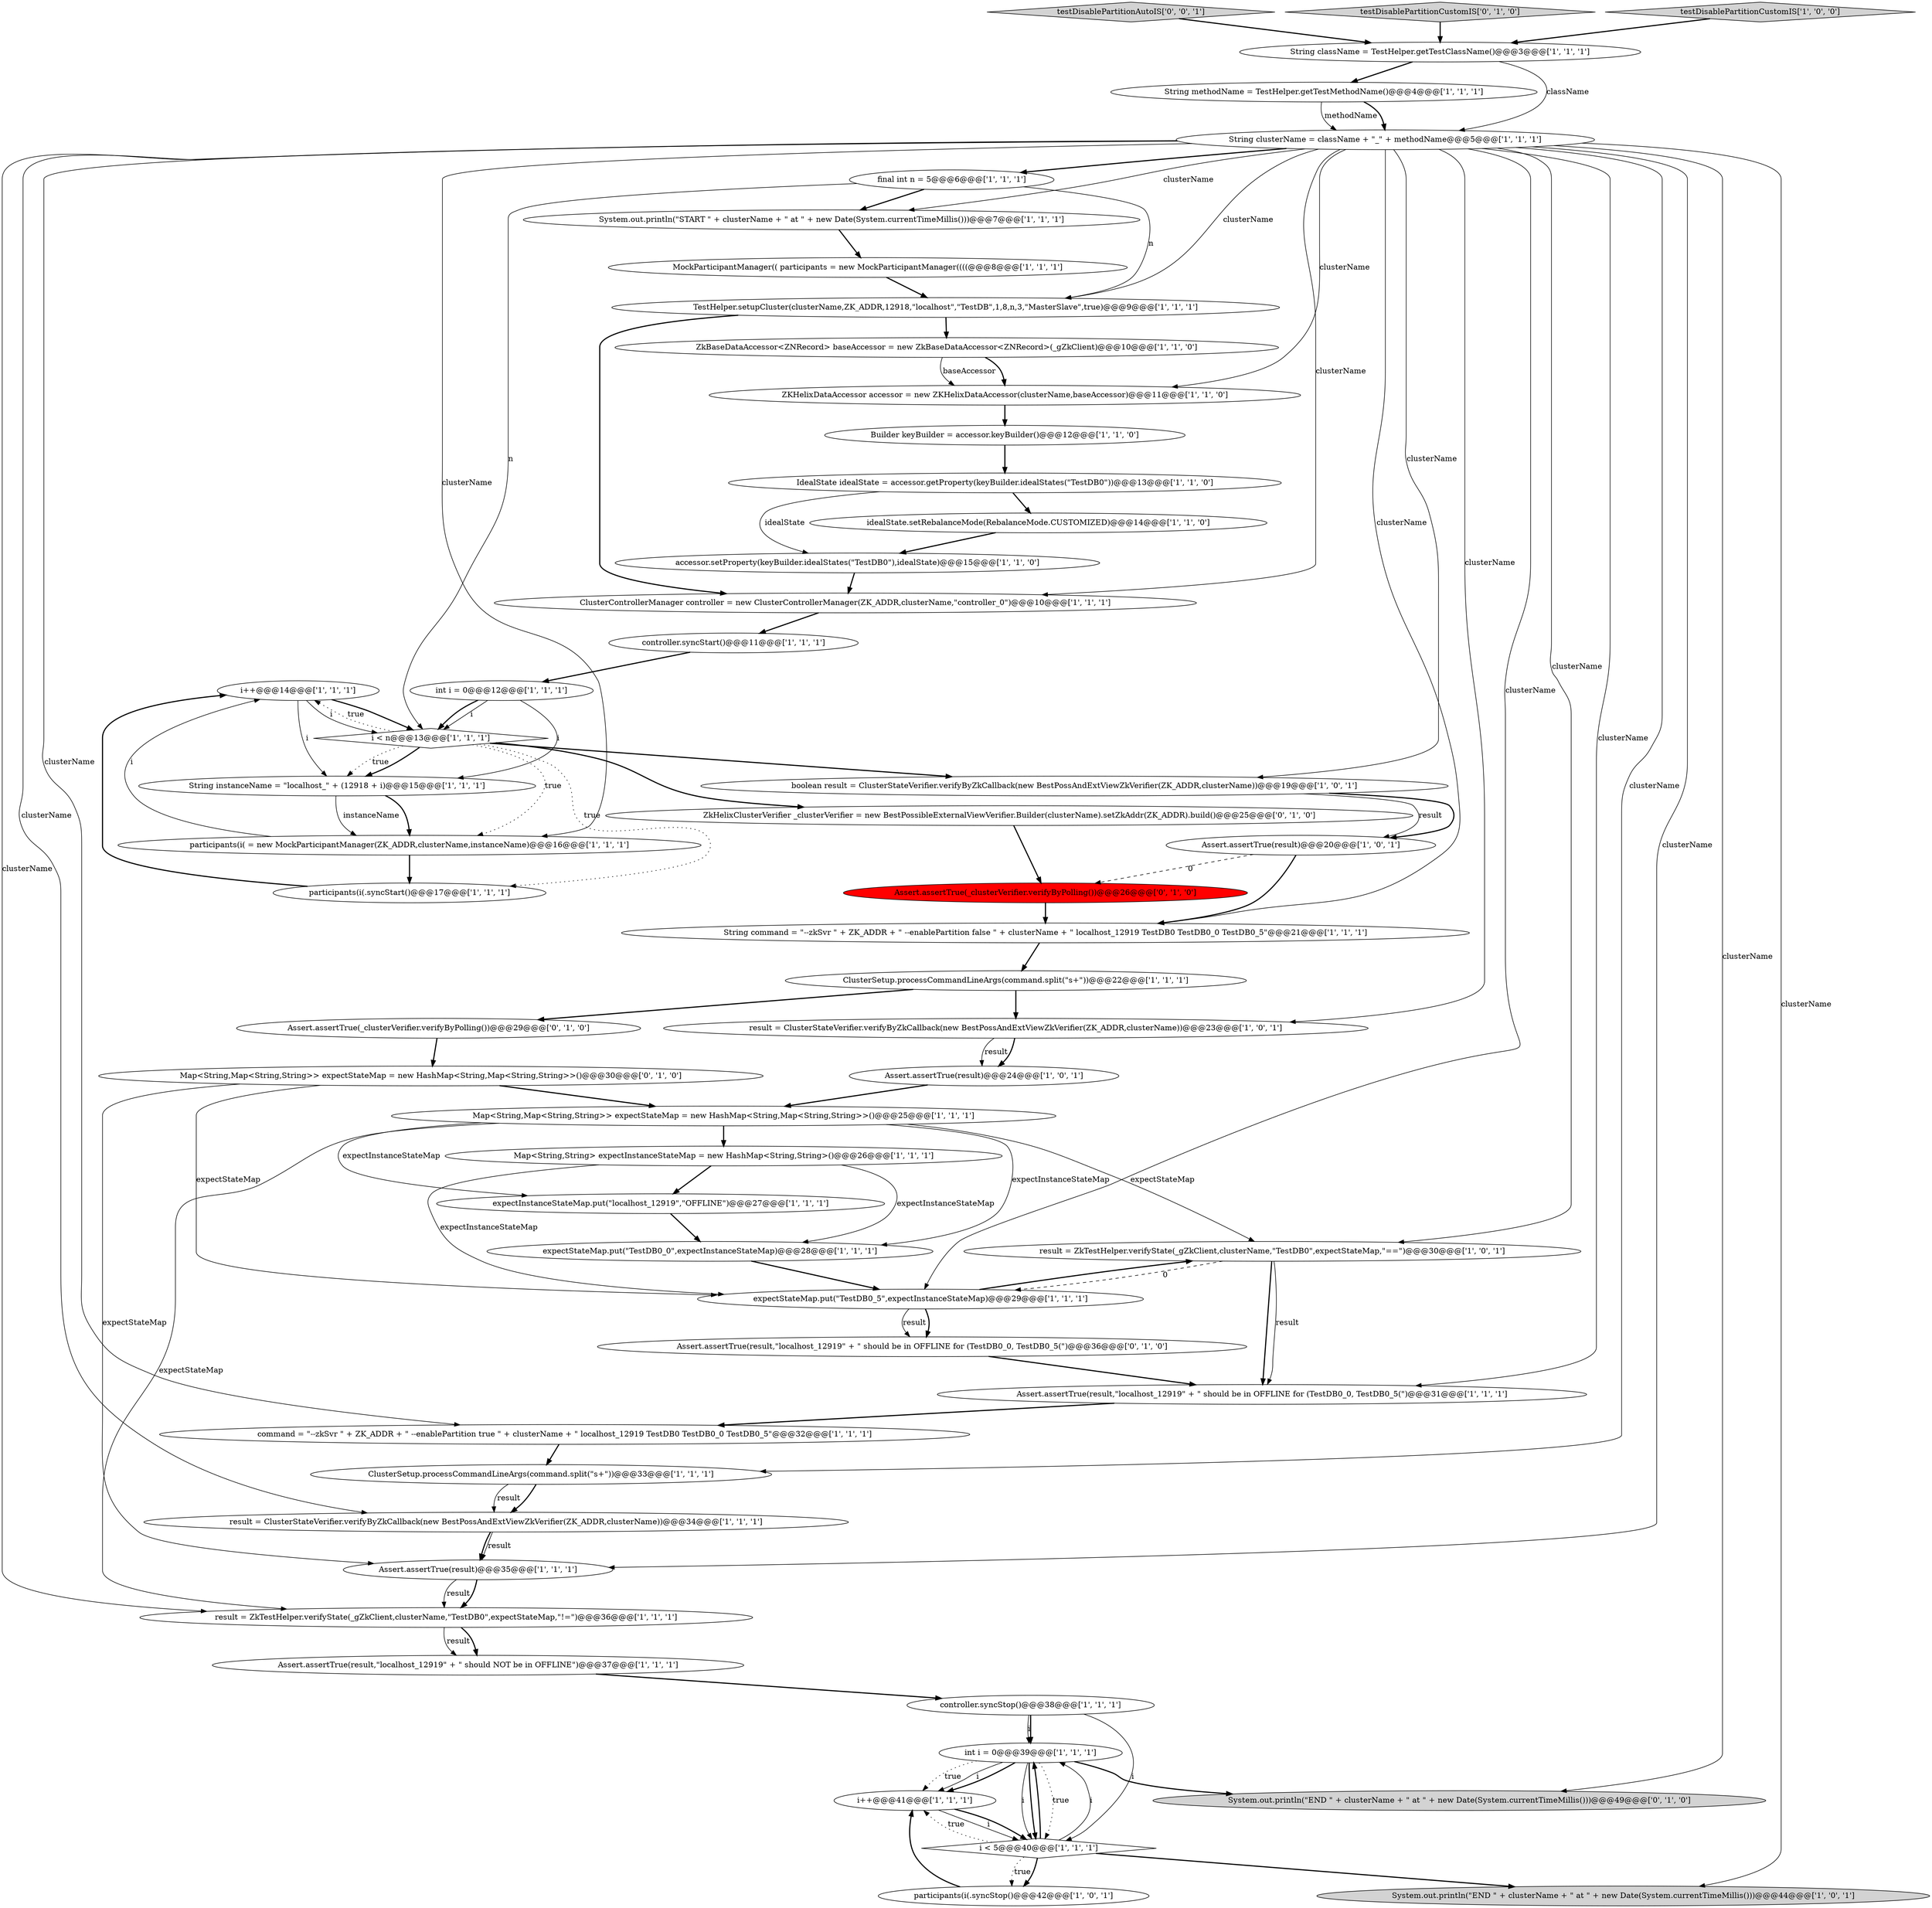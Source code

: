 digraph {
46 [style = filled, label = "i++@@@14@@@['1', '1', '1']", fillcolor = white, shape = ellipse image = "AAA0AAABBB1BBB"];
33 [style = filled, label = "int i = 0@@@12@@@['1', '1', '1']", fillcolor = white, shape = ellipse image = "AAA0AAABBB1BBB"];
43 [style = filled, label = "controller.syncStop()@@@38@@@['1', '1', '1']", fillcolor = white, shape = ellipse image = "AAA0AAABBB1BBB"];
15 [style = filled, label = "Assert.assertTrue(result)@@@35@@@['1', '1', '1']", fillcolor = white, shape = ellipse image = "AAA0AAABBB1BBB"];
24 [style = filled, label = "participants(i(.syncStop()@@@42@@@['1', '0', '1']", fillcolor = white, shape = ellipse image = "AAA0AAABBB1BBB"];
4 [style = filled, label = "result = ZkTestHelper.verifyState(_gZkClient,clusterName,\"TestDB0\",expectStateMap,\"==\")@@@30@@@['1', '0', '1']", fillcolor = white, shape = ellipse image = "AAA0AAABBB1BBB"];
50 [style = filled, label = "ZkHelixClusterVerifier _clusterVerifier = new BestPossibleExternalViewVerifier.Builder(clusterName).setZkAddr(ZK_ADDR).build()@@@25@@@['0', '1', '0']", fillcolor = white, shape = ellipse image = "AAA0AAABBB2BBB"];
7 [style = filled, label = "final int n = 5@@@6@@@['1', '1', '1']", fillcolor = white, shape = ellipse image = "AAA0AAABBB1BBB"];
8 [style = filled, label = "Builder keyBuilder = accessor.keyBuilder()@@@12@@@['1', '1', '0']", fillcolor = white, shape = ellipse image = "AAA0AAABBB1BBB"];
17 [style = filled, label = "String instanceName = \"localhost_\" + (12918 + i)@@@15@@@['1', '1', '1']", fillcolor = white, shape = ellipse image = "AAA0AAABBB1BBB"];
31 [style = filled, label = "expectStateMap.put(\"TestDB0_0\",expectInstanceStateMap)@@@28@@@['1', '1', '1']", fillcolor = white, shape = ellipse image = "AAA0AAABBB1BBB"];
30 [style = filled, label = "Assert.assertTrue(result)@@@24@@@['1', '0', '1']", fillcolor = white, shape = ellipse image = "AAA0AAABBB1BBB"];
23 [style = filled, label = "boolean result = ClusterStateVerifier.verifyByZkCallback(new BestPossAndExtViewZkVerifier(ZK_ADDR,clusterName))@@@19@@@['1', '0', '1']", fillcolor = white, shape = ellipse image = "AAA0AAABBB1BBB"];
2 [style = filled, label = "accessor.setProperty(keyBuilder.idealStates(\"TestDB0\"),idealState)@@@15@@@['1', '1', '0']", fillcolor = white, shape = ellipse image = "AAA0AAABBB1BBB"];
0 [style = filled, label = "i++@@@41@@@['1', '1', '1']", fillcolor = white, shape = ellipse image = "AAA0AAABBB1BBB"];
3 [style = filled, label = "participants(i( = new MockParticipantManager(ZK_ADDR,clusterName,instanceName)@@@16@@@['1', '1', '1']", fillcolor = white, shape = ellipse image = "AAA0AAABBB1BBB"];
13 [style = filled, label = "ClusterSetup.processCommandLineArgs(command.split(\"\s+\"))@@@33@@@['1', '1', '1']", fillcolor = white, shape = ellipse image = "AAA0AAABBB1BBB"];
52 [style = filled, label = "System.out.println(\"END \" + clusterName + \" at \" + new Date(System.currentTimeMillis()))@@@49@@@['0', '1', '0']", fillcolor = lightgray, shape = ellipse image = "AAA0AAABBB2BBB"];
42 [style = filled, label = "result = ClusterStateVerifier.verifyByZkCallback(new BestPossAndExtViewZkVerifier(ZK_ADDR,clusterName))@@@34@@@['1', '1', '1']", fillcolor = white, shape = ellipse image = "AAA0AAABBB1BBB"];
25 [style = filled, label = "MockParticipantManager(( participants = new MockParticipantManager((((@@@8@@@['1', '1', '1']", fillcolor = white, shape = ellipse image = "AAA0AAABBB1BBB"];
11 [style = filled, label = "IdealState idealState = accessor.getProperty(keyBuilder.idealStates(\"TestDB0\"))@@@13@@@['1', '1', '0']", fillcolor = white, shape = ellipse image = "AAA0AAABBB1BBB"];
18 [style = filled, label = "i < n@@@13@@@['1', '1', '1']", fillcolor = white, shape = diamond image = "AAA0AAABBB1BBB"];
27 [style = filled, label = "Assert.assertTrue(result,\"localhost_12919\" + \" should NOT be in OFFLINE\")@@@37@@@['1', '1', '1']", fillcolor = white, shape = ellipse image = "AAA0AAABBB1BBB"];
51 [style = filled, label = "Assert.assertTrue(result,\"localhost_12919\" + \" should be in OFFLINE for (TestDB0_0, TestDB0_5(\")@@@36@@@['0', '1', '0']", fillcolor = white, shape = ellipse image = "AAA0AAABBB2BBB"];
20 [style = filled, label = "String methodName = TestHelper.getTestMethodName()@@@4@@@['1', '1', '1']", fillcolor = white, shape = ellipse image = "AAA0AAABBB1BBB"];
34 [style = filled, label = "result = ClusterStateVerifier.verifyByZkCallback(new BestPossAndExtViewZkVerifier(ZK_ADDR,clusterName))@@@23@@@['1', '0', '1']", fillcolor = white, shape = ellipse image = "AAA0AAABBB1BBB"];
35 [style = filled, label = "expectStateMap.put(\"TestDB0_5\",expectInstanceStateMap)@@@29@@@['1', '1', '1']", fillcolor = white, shape = ellipse image = "AAA0AAABBB1BBB"];
19 [style = filled, label = "participants(i(.syncStart()@@@17@@@['1', '1', '1']", fillcolor = white, shape = ellipse image = "AAA0AAABBB1BBB"];
32 [style = filled, label = "System.out.println(\"START \" + clusterName + \" at \" + new Date(System.currentTimeMillis()))@@@7@@@['1', '1', '1']", fillcolor = white, shape = ellipse image = "AAA0AAABBB1BBB"];
14 [style = filled, label = "TestHelper.setupCluster(clusterName,ZK_ADDR,12918,\"localhost\",\"TestDB\",1,8,n,3,\"MasterSlave\",true)@@@9@@@['1', '1', '1']", fillcolor = white, shape = ellipse image = "AAA0AAABBB1BBB"];
1 [style = filled, label = "idealState.setRebalanceMode(RebalanceMode.CUSTOMIZED)@@@14@@@['1', '1', '0']", fillcolor = white, shape = ellipse image = "AAA0AAABBB1BBB"];
44 [style = filled, label = "ClusterControllerManager controller = new ClusterControllerManager(ZK_ADDR,clusterName,\"controller_0\")@@@10@@@['1', '1', '1']", fillcolor = white, shape = ellipse image = "AAA0AAABBB1BBB"];
16 [style = filled, label = "ZkBaseDataAccessor<ZNRecord> baseAccessor = new ZkBaseDataAccessor<ZNRecord>(_gZkClient)@@@10@@@['1', '1', '0']", fillcolor = white, shape = ellipse image = "AAA0AAABBB1BBB"];
6 [style = filled, label = "controller.syncStart()@@@11@@@['1', '1', '1']", fillcolor = white, shape = ellipse image = "AAA0AAABBB1BBB"];
41 [style = filled, label = "System.out.println(\"END \" + clusterName + \" at \" + new Date(System.currentTimeMillis()))@@@44@@@['1', '0', '1']", fillcolor = lightgray, shape = ellipse image = "AAA0AAABBB1BBB"];
45 [style = filled, label = "expectInstanceStateMap.put(\"localhost_12919\",\"OFFLINE\")@@@27@@@['1', '1', '1']", fillcolor = white, shape = ellipse image = "AAA0AAABBB1BBB"];
48 [style = filled, label = "Assert.assertTrue(_clusterVerifier.verifyByPolling())@@@26@@@['0', '1', '0']", fillcolor = red, shape = ellipse image = "AAA1AAABBB2BBB"];
5 [style = filled, label = "result = ZkTestHelper.verifyState(_gZkClient,clusterName,\"TestDB0\",expectStateMap,\"!=\")@@@36@@@['1', '1', '1']", fillcolor = white, shape = ellipse image = "AAA0AAABBB1BBB"];
28 [style = filled, label = "String className = TestHelper.getTestClassName()@@@3@@@['1', '1', '1']", fillcolor = white, shape = ellipse image = "AAA0AAABBB1BBB"];
54 [style = filled, label = "testDisablePartitionAutoIS['0', '0', '1']", fillcolor = lightgray, shape = diamond image = "AAA0AAABBB3BBB"];
29 [style = filled, label = "ZKHelixDataAccessor accessor = new ZKHelixDataAccessor(clusterName,baseAccessor)@@@11@@@['1', '1', '0']", fillcolor = white, shape = ellipse image = "AAA0AAABBB1BBB"];
49 [style = filled, label = "Map<String,Map<String,String>> expectStateMap = new HashMap<String,Map<String,String>>()@@@30@@@['0', '1', '0']", fillcolor = white, shape = ellipse image = "AAA0AAABBB2BBB"];
47 [style = filled, label = "testDisablePartitionCustomIS['0', '1', '0']", fillcolor = lightgray, shape = diamond image = "AAA0AAABBB2BBB"];
40 [style = filled, label = "Map<String,Map<String,String>> expectStateMap = new HashMap<String,Map<String,String>>()@@@25@@@['1', '1', '1']", fillcolor = white, shape = ellipse image = "AAA0AAABBB1BBB"];
10 [style = filled, label = "String clusterName = className + \"_\" + methodName@@@5@@@['1', '1', '1']", fillcolor = white, shape = ellipse image = "AAA0AAABBB1BBB"];
22 [style = filled, label = "Map<String,String> expectInstanceStateMap = new HashMap<String,String>()@@@26@@@['1', '1', '1']", fillcolor = white, shape = ellipse image = "AAA0AAABBB1BBB"];
21 [style = filled, label = "ClusterSetup.processCommandLineArgs(command.split(\"\s+\"))@@@22@@@['1', '1', '1']", fillcolor = white, shape = ellipse image = "AAA0AAABBB1BBB"];
26 [style = filled, label = "testDisablePartitionCustomIS['1', '0', '0']", fillcolor = lightgray, shape = diamond image = "AAA0AAABBB1BBB"];
9 [style = filled, label = "Assert.assertTrue(result,\"localhost_12919\" + \" should be in OFFLINE for (TestDB0_0, TestDB0_5(\")@@@31@@@['1', '1', '1']", fillcolor = white, shape = ellipse image = "AAA0AAABBB1BBB"];
36 [style = filled, label = "command = \"--zkSvr \" + ZK_ADDR + \" --enablePartition true \" + clusterName + \" localhost_12919 TestDB0 TestDB0_0 TestDB0_5\"@@@32@@@['1', '1', '1']", fillcolor = white, shape = ellipse image = "AAA0AAABBB1BBB"];
37 [style = filled, label = "int i = 0@@@39@@@['1', '1', '1']", fillcolor = white, shape = ellipse image = "AAA0AAABBB1BBB"];
38 [style = filled, label = "String command = \"--zkSvr \" + ZK_ADDR + \" --enablePartition false \" + clusterName + \" localhost_12919 TestDB0 TestDB0_0 TestDB0_5\"@@@21@@@['1', '1', '1']", fillcolor = white, shape = ellipse image = "AAA0AAABBB1BBB"];
53 [style = filled, label = "Assert.assertTrue(_clusterVerifier.verifyByPolling())@@@29@@@['0', '1', '0']", fillcolor = white, shape = ellipse image = "AAA0AAABBB2BBB"];
39 [style = filled, label = "i < 5@@@40@@@['1', '1', '1']", fillcolor = white, shape = diamond image = "AAA0AAABBB1BBB"];
12 [style = filled, label = "Assert.assertTrue(result)@@@20@@@['1', '0', '1']", fillcolor = white, shape = ellipse image = "AAA0AAABBB1BBB"];
7->32 [style = bold, label=""];
37->0 [style = bold, label=""];
3->46 [style = solid, label="i"];
28->20 [style = bold, label=""];
39->24 [style = dotted, label="true"];
10->35 [style = solid, label="clusterName"];
33->18 [style = solid, label="i"];
39->24 [style = bold, label=""];
25->14 [style = bold, label=""];
45->31 [style = bold, label=""];
46->17 [style = solid, label="i"];
49->35 [style = solid, label="expectStateMap"];
12->38 [style = bold, label=""];
11->2 [style = solid, label="idealState"];
31->35 [style = bold, label=""];
33->18 [style = bold, label=""];
3->19 [style = bold, label=""];
2->44 [style = bold, label=""];
18->3 [style = dotted, label="true"];
32->25 [style = bold, label=""];
10->34 [style = solid, label="clusterName"];
40->22 [style = bold, label=""];
30->40 [style = bold, label=""];
23->12 [style = bold, label=""];
26->28 [style = bold, label=""];
49->40 [style = bold, label=""];
8->11 [style = bold, label=""];
10->23 [style = solid, label="clusterName"];
42->15 [style = bold, label=""];
10->52 [style = solid, label="clusterName"];
39->37 [style = solid, label="i"];
14->16 [style = bold, label=""];
22->31 [style = solid, label="expectInstanceStateMap"];
43->37 [style = solid, label="i"];
43->39 [style = solid, label="i"];
24->0 [style = bold, label=""];
40->31 [style = solid, label="expectInstanceStateMap"];
10->13 [style = solid, label="clusterName"];
16->29 [style = bold, label=""];
47->28 [style = bold, label=""];
10->5 [style = solid, label="clusterName"];
10->7 [style = bold, label=""];
0->39 [style = solid, label="i"];
37->39 [style = solid, label="i"];
18->50 [style = bold, label=""];
16->29 [style = solid, label="baseAccessor"];
40->4 [style = solid, label="expectStateMap"];
10->4 [style = solid, label="clusterName"];
10->38 [style = solid, label="clusterName"];
39->41 [style = bold, label=""];
20->10 [style = solid, label="methodName"];
10->41 [style = solid, label="clusterName"];
19->46 [style = bold, label=""];
42->15 [style = solid, label="result"];
33->17 [style = solid, label="i"];
22->35 [style = solid, label="expectInstanceStateMap"];
18->17 [style = dotted, label="true"];
34->30 [style = solid, label="result"];
39->0 [style = dotted, label="true"];
12->48 [style = dashed, label="0"];
35->51 [style = bold, label=""];
4->35 [style = dashed, label="0"];
0->39 [style = bold, label=""];
15->5 [style = solid, label="result"];
39->37 [style = bold, label=""];
4->9 [style = bold, label=""];
10->9 [style = solid, label="clusterName"];
27->43 [style = bold, label=""];
18->23 [style = bold, label=""];
22->45 [style = bold, label=""];
13->42 [style = bold, label=""];
13->42 [style = solid, label="result"];
51->9 [style = bold, label=""];
28->10 [style = solid, label="className"];
21->34 [style = bold, label=""];
18->19 [style = dotted, label="true"];
40->45 [style = solid, label="expectInstanceStateMap"];
7->18 [style = solid, label="n"];
50->48 [style = bold, label=""];
10->36 [style = solid, label="clusterName"];
46->18 [style = bold, label=""];
5->27 [style = solid, label="result"];
4->9 [style = solid, label="result"];
49->15 [style = solid, label="expectStateMap"];
10->42 [style = solid, label="clusterName"];
36->13 [style = bold, label=""];
18->46 [style = dotted, label="true"];
6->33 [style = bold, label=""];
37->0 [style = dotted, label="true"];
17->3 [style = solid, label="instanceName"];
23->12 [style = solid, label="result"];
17->3 [style = bold, label=""];
37->52 [style = bold, label=""];
1->2 [style = bold, label=""];
54->28 [style = bold, label=""];
37->39 [style = bold, label=""];
9->36 [style = bold, label=""];
29->8 [style = bold, label=""];
44->6 [style = bold, label=""];
10->32 [style = solid, label="clusterName"];
40->5 [style = solid, label="expectStateMap"];
46->18 [style = solid, label="i"];
10->44 [style = solid, label="clusterName"];
11->1 [style = bold, label=""];
10->14 [style = solid, label="clusterName"];
10->29 [style = solid, label="clusterName"];
18->17 [style = bold, label=""];
43->37 [style = bold, label=""];
14->44 [style = bold, label=""];
35->51 [style = solid, label="result"];
34->30 [style = bold, label=""];
35->4 [style = bold, label=""];
15->5 [style = bold, label=""];
20->10 [style = bold, label=""];
53->49 [style = bold, label=""];
48->38 [style = bold, label=""];
37->0 [style = solid, label="i"];
37->39 [style = dotted, label="true"];
38->21 [style = bold, label=""];
5->27 [style = bold, label=""];
10->15 [style = solid, label="clusterName"];
10->3 [style = solid, label="clusterName"];
7->14 [style = solid, label="n"];
21->53 [style = bold, label=""];
}
